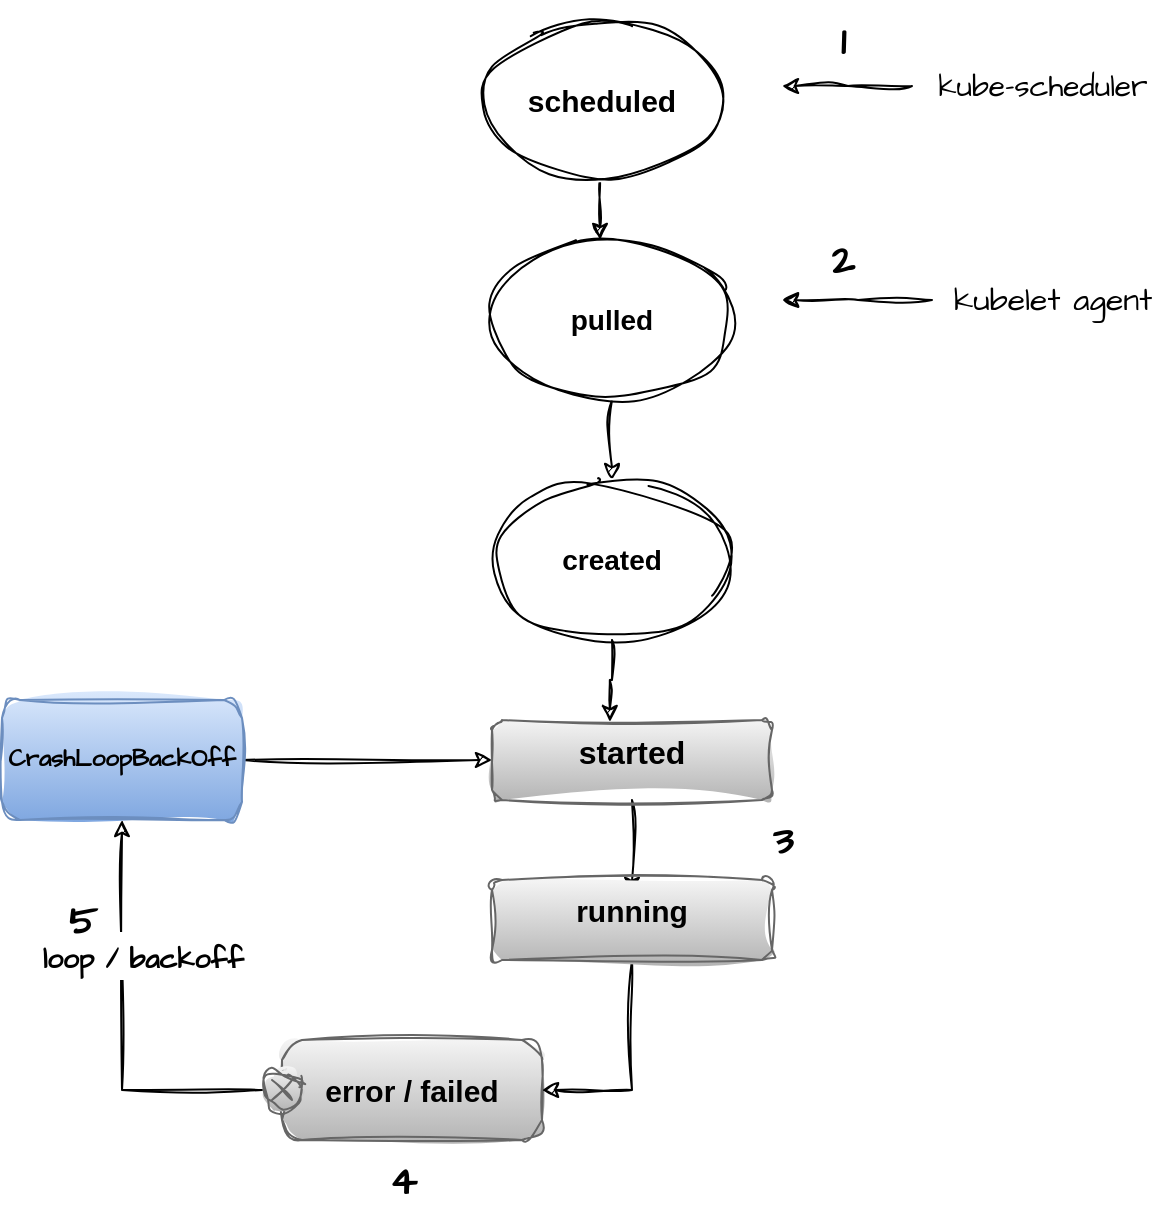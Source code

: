 <mxfile version="21.2.3" type="device">
  <diagram name="Page-1" id="b_UiPHbEuKZqVLdYvpiL">
    <mxGraphModel dx="1426" dy="785" grid="1" gridSize="10" guides="1" tooltips="1" connect="1" arrows="1" fold="1" page="1" pageScale="1" pageWidth="850" pageHeight="1100" math="0" shadow="0">
      <root>
        <mxCell id="0" />
        <mxCell id="1" parent="0" />
        <mxCell id="yN0ZeFIzDyiGwLIIvBbx-18" style="edgeStyle=orthogonalEdgeStyle;rounded=0;sketch=1;hachureGap=4;jiggle=2;curveFitting=1;orthogonalLoop=1;jettySize=auto;html=1;exitX=0.5;exitY=1;exitDx=0;exitDy=0;entryX=0.45;entryY=0;entryDx=0;entryDy=0;entryPerimeter=0;fontFamily=Architects Daughter;fontSource=https%3A%2F%2Ffonts.googleapis.com%2Fcss%3Ffamily%3DArchitects%2BDaughter;fontSize=16;" edge="1" parent="1" source="yN0ZeFIzDyiGwLIIvBbx-1" target="yN0ZeFIzDyiGwLIIvBbx-2">
          <mxGeometry relative="1" as="geometry" />
        </mxCell>
        <mxCell id="yN0ZeFIzDyiGwLIIvBbx-1" value="&lt;span style=&quot;font-size: 15px;&quot;&gt;&lt;b style=&quot;font-size: 15px;&quot;&gt;scheduled&lt;/b&gt;&lt;/span&gt;" style="ellipse;whiteSpace=wrap;html=1;sketch=1;curveFitting=1;jiggle=2;fontStyle=0;fontSize=15;" vertex="1" parent="1">
          <mxGeometry x="390" y="70" width="120" height="80" as="geometry" />
        </mxCell>
        <mxCell id="yN0ZeFIzDyiGwLIIvBbx-16" style="edgeStyle=orthogonalEdgeStyle;rounded=0;sketch=1;hachureGap=4;jiggle=2;curveFitting=1;orthogonalLoop=1;jettySize=auto;html=1;fontFamily=Architects Daughter;fontSource=https%3A%2F%2Ffonts.googleapis.com%2Fcss%3Ffamily%3DArchitects%2BDaughter;fontSize=16;" edge="1" parent="1" source="yN0ZeFIzDyiGwLIIvBbx-2" target="yN0ZeFIzDyiGwLIIvBbx-3">
          <mxGeometry relative="1" as="geometry" />
        </mxCell>
        <mxCell id="yN0ZeFIzDyiGwLIIvBbx-2" value="&lt;b style=&quot;font-size: 14px;&quot;&gt;&lt;font style=&quot;font-size: 14px;&quot;&gt;pulled&lt;/font&gt;&lt;/b&gt;" style="ellipse;whiteSpace=wrap;html=1;sketch=1;curveFitting=1;jiggle=2;fontSize=14;" vertex="1" parent="1">
          <mxGeometry x="395" y="180" width="120" height="80" as="geometry" />
        </mxCell>
        <mxCell id="yN0ZeFIzDyiGwLIIvBbx-17" style="edgeStyle=orthogonalEdgeStyle;rounded=0;sketch=1;hachureGap=4;jiggle=2;curveFitting=1;orthogonalLoop=1;jettySize=auto;html=1;entryX=0.421;entryY=0.025;entryDx=0;entryDy=0;entryPerimeter=0;fontFamily=Architects Daughter;fontSource=https%3A%2F%2Ffonts.googleapis.com%2Fcss%3Ffamily%3DArchitects%2BDaughter;fontSize=16;" edge="1" parent="1" source="yN0ZeFIzDyiGwLIIvBbx-3" target="yN0ZeFIzDyiGwLIIvBbx-6">
          <mxGeometry relative="1" as="geometry" />
        </mxCell>
        <mxCell id="yN0ZeFIzDyiGwLIIvBbx-3" value="&lt;b style=&quot;font-size: 14px;&quot;&gt;&lt;font style=&quot;font-size: 14px;&quot;&gt;created&lt;/font&gt;&lt;/b&gt;" style="ellipse;whiteSpace=wrap;html=1;sketch=1;curveFitting=1;jiggle=2;fontSize=14;" vertex="1" parent="1">
          <mxGeometry x="395" y="300" width="120" height="80" as="geometry" />
        </mxCell>
        <mxCell id="yN0ZeFIzDyiGwLIIvBbx-10" style="edgeStyle=orthogonalEdgeStyle;rounded=0;orthogonalLoop=1;jettySize=auto;html=1;exitX=0.5;exitY=1;exitDx=0;exitDy=0;entryX=0.5;entryY=0.175;entryDx=0;entryDy=0;entryPerimeter=0;sketch=1;curveFitting=1;jiggle=2;" edge="1" parent="1" source="yN0ZeFIzDyiGwLIIvBbx-6" target="yN0ZeFIzDyiGwLIIvBbx-9">
          <mxGeometry relative="1" as="geometry" />
        </mxCell>
        <mxCell id="yN0ZeFIzDyiGwLIIvBbx-6" value="&lt;font style=&quot;font-size: 16px;&quot;&gt;&lt;span style=&quot;font-size: 16px;&quot;&gt;started&lt;/span&gt;&lt;/font&gt;" style="html=1;align=center;verticalAlign=top;rounded=1;absoluteArcSize=1;arcSize=10;dashed=0;whiteSpace=wrap;sketch=1;curveFitting=1;jiggle=2;fontStyle=1;fillColor=#f5f5f5;gradientColor=#b3b3b3;strokeColor=#666666;fontSize=16;" vertex="1" parent="1">
          <mxGeometry x="395" y="420" width="140" height="40" as="geometry" />
        </mxCell>
        <mxCell id="yN0ZeFIzDyiGwLIIvBbx-12" style="edgeStyle=orthogonalEdgeStyle;rounded=0;sketch=1;hachureGap=4;jiggle=2;curveFitting=1;orthogonalLoop=1;jettySize=auto;html=1;exitX=0;exitY=0.5;exitDx=0;exitDy=0;entryX=0.5;entryY=1;entryDx=0;entryDy=0;fontFamily=Architects Daughter;fontSource=https%3A%2F%2Ffonts.googleapis.com%2Fcss%3Ffamily%3DArchitects%2BDaughter;fontSize=16;" edge="1" parent="1" source="yN0ZeFIzDyiGwLIIvBbx-7" target="yN0ZeFIzDyiGwLIIvBbx-25">
          <mxGeometry relative="1" as="geometry" />
        </mxCell>
        <mxCell id="yN0ZeFIzDyiGwLIIvBbx-13" value="&lt;font style=&quot;font-size: 14px;&quot;&gt;&lt;b&gt;loop / backoff&lt;/b&gt;&lt;/font&gt;" style="edgeLabel;html=1;align=center;verticalAlign=middle;resizable=0;points=[];fontSize=20;fontFamily=Architects Daughter;" vertex="1" connectable="0" parent="yN0ZeFIzDyiGwLIIvBbx-12">
          <mxGeometry x="-0.286" y="2" relative="1" as="geometry">
            <mxPoint x="12" y="-65" as="offset" />
          </mxGeometry>
        </mxCell>
        <mxCell id="yN0ZeFIzDyiGwLIIvBbx-7" value="&lt;font style=&quot;font-size: 15px;&quot;&gt;&lt;b style=&quot;font-size: 15px;&quot;&gt;error / failed&lt;/b&gt;&lt;/font&gt;" style="shape=umlState;rounded=1;verticalAlign=middle;spacingTop=0;absoluteArcSize=1;arcSize=10;umlStateConnection=connPointRefExit;boundedLbl=1;whiteSpace=wrap;html=1;sketch=1;curveFitting=1;jiggle=2;fillColor=#f5f5f5;gradientColor=#b3b3b3;strokeColor=#666666;fontSize=15;" vertex="1" parent="1">
          <mxGeometry x="280" y="580" width="140" height="50" as="geometry" />
        </mxCell>
        <mxCell id="yN0ZeFIzDyiGwLIIvBbx-11" style="edgeStyle=orthogonalEdgeStyle;rounded=0;orthogonalLoop=1;jettySize=auto;html=1;entryX=1;entryY=0.5;entryDx=0;entryDy=0;sketch=1;curveFitting=1;jiggle=2;" edge="1" parent="1" source="yN0ZeFIzDyiGwLIIvBbx-9" target="yN0ZeFIzDyiGwLIIvBbx-7">
          <mxGeometry relative="1" as="geometry" />
        </mxCell>
        <mxCell id="yN0ZeFIzDyiGwLIIvBbx-9" value="&lt;font style=&quot;font-size: 15px;&quot;&gt;&lt;span style=&quot;font-size: 15px;&quot;&gt;running&lt;/span&gt;&lt;/font&gt;" style="html=1;align=center;verticalAlign=top;rounded=1;absoluteArcSize=1;arcSize=10;dashed=0;whiteSpace=wrap;sketch=1;curveFitting=1;jiggle=2;fillColor=#f5f5f5;gradientColor=#b3b3b3;strokeColor=#666666;fontSize=15;fontStyle=1" vertex="1" parent="1">
          <mxGeometry x="395" y="500" width="140" height="40" as="geometry" />
        </mxCell>
        <mxCell id="yN0ZeFIzDyiGwLIIvBbx-21" style="edgeStyle=orthogonalEdgeStyle;rounded=0;sketch=1;hachureGap=4;jiggle=2;curveFitting=1;orthogonalLoop=1;jettySize=auto;html=1;fontFamily=Architects Daughter;fontSource=https%3A%2F%2Ffonts.googleapis.com%2Fcss%3Ffamily%3DArchitects%2BDaughter;fontSize=16;" edge="1" parent="1" source="yN0ZeFIzDyiGwLIIvBbx-20">
          <mxGeometry relative="1" as="geometry">
            <mxPoint x="540" y="103" as="targetPoint" />
          </mxGeometry>
        </mxCell>
        <mxCell id="yN0ZeFIzDyiGwLIIvBbx-20" value="kube-scheduler" style="text;html=1;align=center;verticalAlign=middle;resizable=0;points=[];autosize=1;strokeColor=none;fillColor=none;fontSize=15;fontFamily=Architects Daughter;" vertex="1" parent="1">
          <mxGeometry x="605" y="88" width="130" height="30" as="geometry" />
        </mxCell>
        <mxCell id="yN0ZeFIzDyiGwLIIvBbx-23" style="edgeStyle=orthogonalEdgeStyle;rounded=0;sketch=1;hachureGap=4;jiggle=2;curveFitting=1;orthogonalLoop=1;jettySize=auto;html=1;fontFamily=Architects Daughter;fontSource=https%3A%2F%2Ffonts.googleapis.com%2Fcss%3Ffamily%3DArchitects%2BDaughter;fontSize=16;" edge="1" parent="1" source="yN0ZeFIzDyiGwLIIvBbx-22">
          <mxGeometry relative="1" as="geometry">
            <mxPoint x="540" y="210" as="targetPoint" />
          </mxGeometry>
        </mxCell>
        <mxCell id="yN0ZeFIzDyiGwLIIvBbx-22" value="kubelet agent" style="text;html=1;align=center;verticalAlign=middle;resizable=0;points=[];autosize=1;strokeColor=none;fillColor=none;fontSize=16;fontFamily=Architects Daughter;" vertex="1" parent="1">
          <mxGeometry x="615" y="195" width="120" height="30" as="geometry" />
        </mxCell>
        <mxCell id="yN0ZeFIzDyiGwLIIvBbx-26" style="edgeStyle=orthogonalEdgeStyle;rounded=0;sketch=1;hachureGap=4;jiggle=2;curveFitting=1;orthogonalLoop=1;jettySize=auto;html=1;fontFamily=Architects Daughter;fontSource=https%3A%2F%2Ffonts.googleapis.com%2Fcss%3Ffamily%3DArchitects%2BDaughter;fontSize=16;" edge="1" parent="1" source="yN0ZeFIzDyiGwLIIvBbx-25" target="yN0ZeFIzDyiGwLIIvBbx-6">
          <mxGeometry relative="1" as="geometry" />
        </mxCell>
        <mxCell id="yN0ZeFIzDyiGwLIIvBbx-25" value="CrashLoopBackOff" style="rounded=1;whiteSpace=wrap;html=1;sketch=1;hachureGap=4;jiggle=2;curveFitting=1;fontFamily=Architects Daughter;fontSource=https%3A%2F%2Ffonts.googleapis.com%2Fcss%3Ffamily%3DArchitects%2BDaughter;fontSize=12;fontStyle=1;fillColor=#dae8fc;gradientColor=#7ea6e0;strokeColor=#6c8ebf;" vertex="1" parent="1">
          <mxGeometry x="150" y="410" width="120" height="60" as="geometry" />
        </mxCell>
        <mxCell id="yN0ZeFIzDyiGwLIIvBbx-27" value="&lt;b&gt;1&lt;/b&gt;" style="text;html=1;align=center;verticalAlign=middle;resizable=0;points=[];autosize=1;strokeColor=none;fillColor=none;fontSize=20;fontFamily=Architects Daughter;" vertex="1" parent="1">
          <mxGeometry x="555" y="60" width="30" height="40" as="geometry" />
        </mxCell>
        <mxCell id="yN0ZeFIzDyiGwLIIvBbx-28" value="&lt;b&gt;2&lt;/b&gt;" style="text;html=1;align=center;verticalAlign=middle;resizable=0;points=[];autosize=1;strokeColor=none;fillColor=none;fontSize=20;fontFamily=Architects Daughter;" vertex="1" parent="1">
          <mxGeometry x="555" y="170" width="30" height="40" as="geometry" />
        </mxCell>
        <mxCell id="yN0ZeFIzDyiGwLIIvBbx-29" value="&lt;b&gt;3&lt;/b&gt;" style="text;html=1;align=center;verticalAlign=middle;resizable=0;points=[];autosize=1;strokeColor=none;fillColor=none;fontSize=20;fontFamily=Architects Daughter;" vertex="1" parent="1">
          <mxGeometry x="525" y="460" width="30" height="40" as="geometry" />
        </mxCell>
        <mxCell id="yN0ZeFIzDyiGwLIIvBbx-30" value="4" style="text;html=1;align=center;verticalAlign=middle;resizable=0;points=[];autosize=1;strokeColor=none;fillColor=none;fontSize=20;fontFamily=Architects Daughter;fontStyle=1" vertex="1" parent="1">
          <mxGeometry x="330" y="630" width="40" height="40" as="geometry" />
        </mxCell>
        <mxCell id="yN0ZeFIzDyiGwLIIvBbx-32" value="&lt;b&gt;5&lt;/b&gt;" style="text;html=1;align=center;verticalAlign=middle;resizable=0;points=[];autosize=1;strokeColor=none;fillColor=none;fontSize=20;fontFamily=Architects Daughter;" vertex="1" parent="1">
          <mxGeometry x="170" y="500" width="40" height="40" as="geometry" />
        </mxCell>
      </root>
    </mxGraphModel>
  </diagram>
</mxfile>
